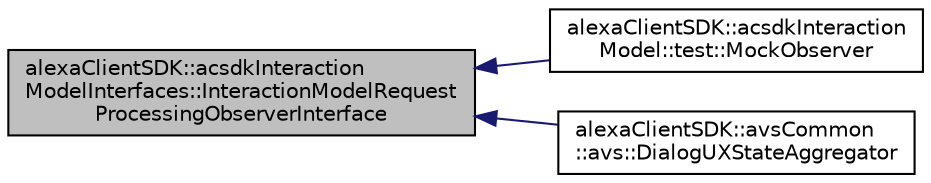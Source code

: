 digraph "alexaClientSDK::acsdkInteractionModelInterfaces::InteractionModelRequestProcessingObserverInterface"
{
 // LATEX_PDF_SIZE
  edge [fontname="Helvetica",fontsize="10",labelfontname="Helvetica",labelfontsize="10"];
  node [fontname="Helvetica",fontsize="10",shape=record];
  rankdir="LR";
  Node1 [label="alexaClientSDK::acsdkInteraction\lModelInterfaces::InteractionModelRequest\lProcessingObserverInterface",height=0.2,width=0.4,color="black", fillcolor="grey75", style="filled", fontcolor="black",tooltip="A directive observer for an InteractionModelCapabilityAgent."];
  Node1 -> Node2 [dir="back",color="midnightblue",fontsize="10",style="solid",fontname="Helvetica"];
  Node2 [label="alexaClientSDK::acsdkInteraction\lModel::test::MockObserver",height=0.2,width=0.4,color="black", fillcolor="white", style="filled",URL="$classalexa_client_s_d_k_1_1acsdk_interaction_model_1_1test_1_1_mock_observer.html",tooltip=" "];
  Node1 -> Node3 [dir="back",color="midnightblue",fontsize="10",style="solid",fontname="Helvetica"];
  Node3 [label="alexaClientSDK::avsCommon\l::avs::DialogUXStateAggregator",height=0.2,width=0.4,color="black", fillcolor="white", style="filled",URL="$classalexa_client_s_d_k_1_1avs_common_1_1avs_1_1_dialog_u_x_state_aggregator.html",tooltip=" "];
}
